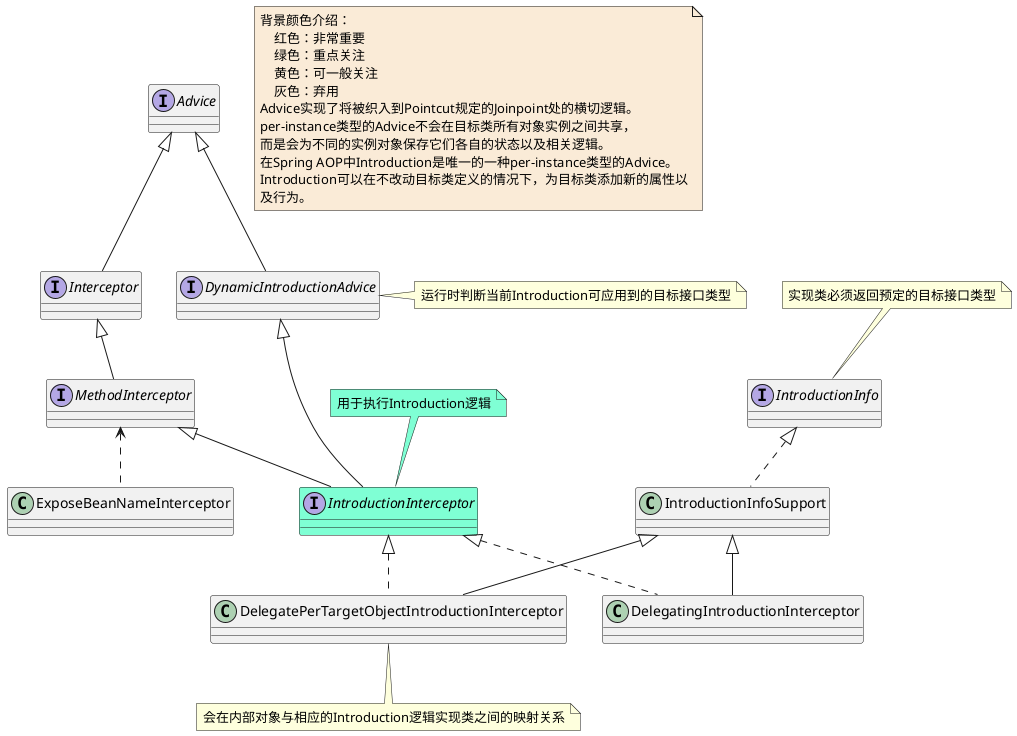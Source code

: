 @startuml

note  as N1 #FAEBD7
    背景颜色介绍：
        红色：非常重要
        绿色：重点关注
        黄色：可一般关注
        灰色：弃用
    Advice实现了将被织入到Pointcut规定的Joinpoint处的横切逻辑。
    per-instance类型的Advice不会在目标类所有对象实例之间共享，
    而是会为不同的实例对象保存它们各自的状态以及相关逻辑。
    在Spring AOP中Introduction是唯一的一种per-instance类型的Advice。
    Introduction可以在不改动目标类定义的情况下，为目标类添加新的属性以
    及行为。
end note

interface Advice
interface Interceptor
interface IntroductionInterceptor #7FFFD4
note top #7FFFD4: 用于执行Introduction逻辑
interface MethodInterceptor
interface DynamicIntroductionAdvice
note right : 运行时判断当前Introduction可应用到的目标接口类型
class DelegatePerTargetObjectIntroductionInterceptor
note bottom : 会在内部对象与相应的Introduction逻辑实现类之间的映射关系
class DelegatingIntroductionInterceptor
class ExposeBeanNameInterceptor

interface IntroductionInfo
note top : 实现类必须返回预定的目标接口类型
class IntroductionInfoSupport




Advice <|-- Interceptor
Advice <|-- DynamicIntroductionAdvice

DynamicIntroductionAdvice <|-- IntroductionInterceptor

Interceptor <|-- MethodInterceptor

IntroductionInfo <|.. IntroductionInfoSupport

IntroductionInfoSupport <|-- DelegatePerTargetObjectIntroductionInterceptor
IntroductionInfoSupport <|-- DelegatingIntroductionInterceptor

IntroductionInterceptor <|.. DelegatingIntroductionInterceptor
IntroductionInterceptor <|.. DelegatePerTargetObjectIntroductionInterceptor

MethodInterceptor <.. ExposeBeanNameInterceptor
MethodInterceptor <|-- IntroductionInterceptor




@enduml